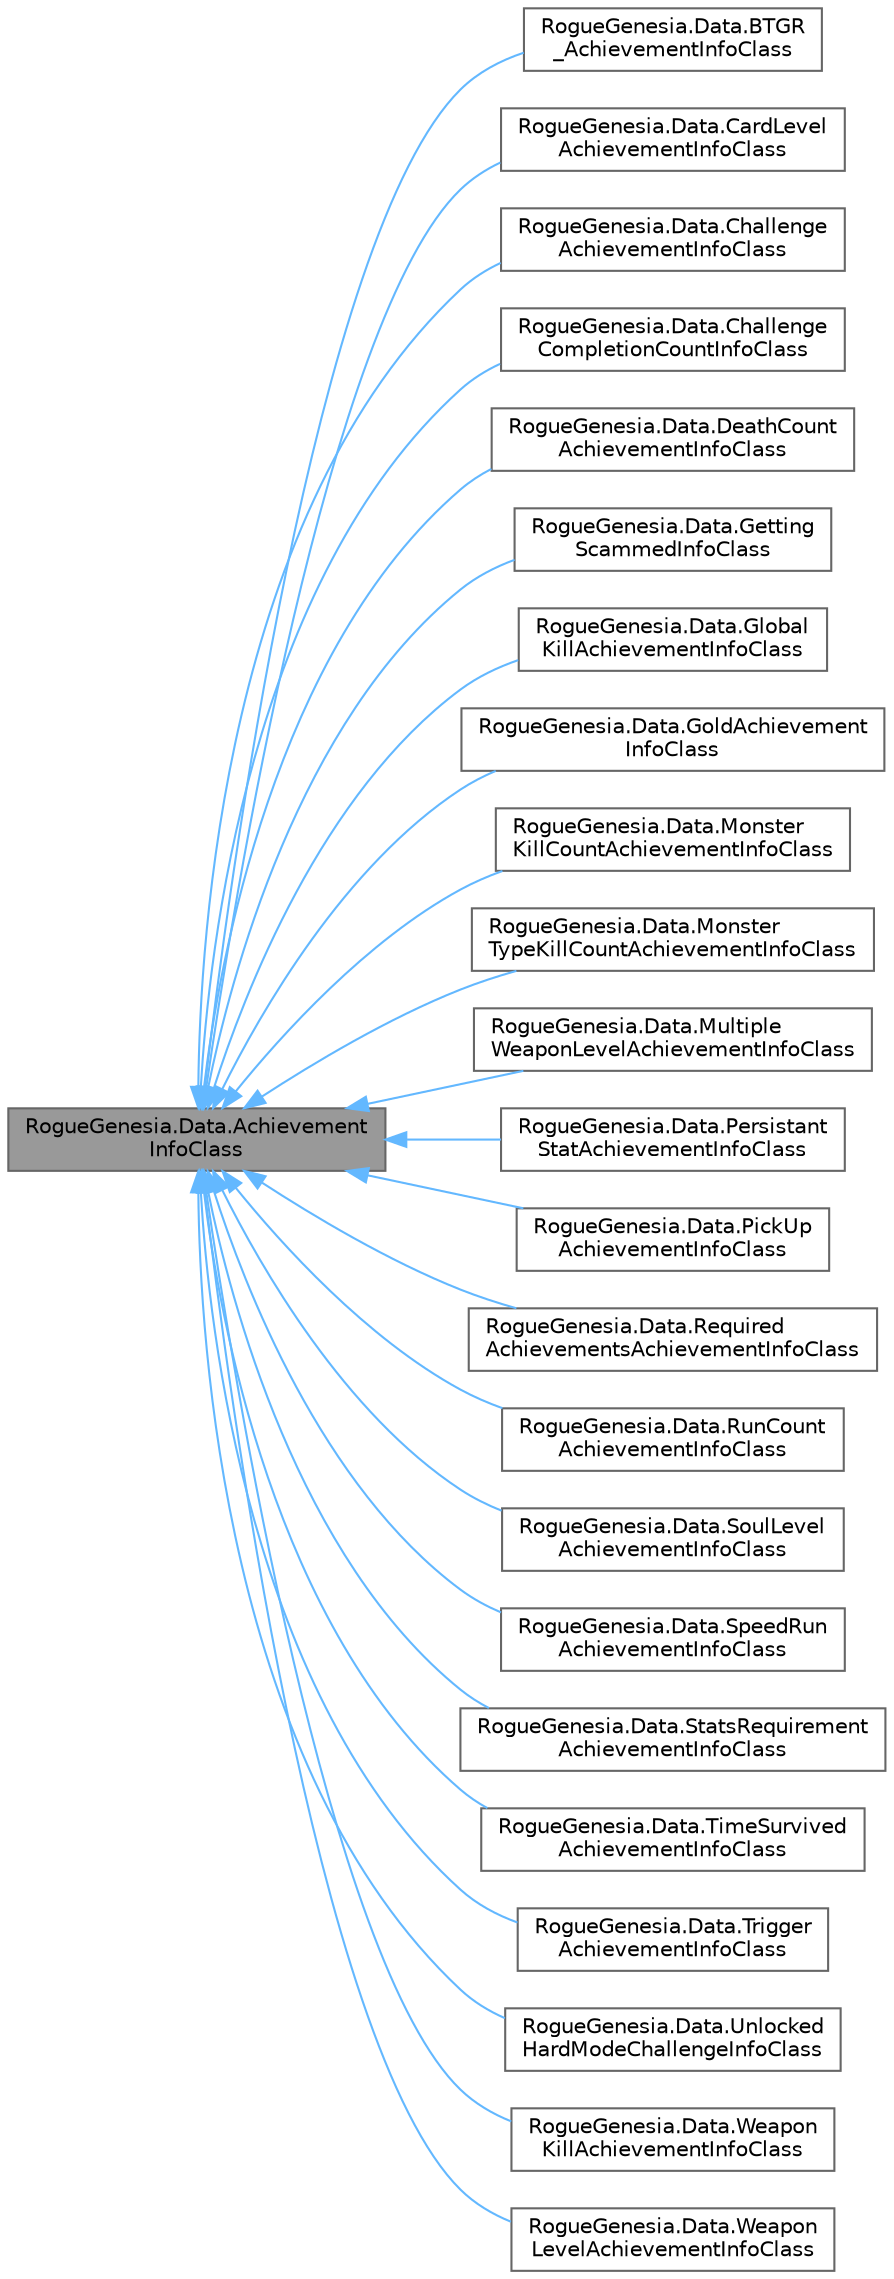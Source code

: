 digraph "RogueGenesia.Data.AchievementInfoClass"
{
 // LATEX_PDF_SIZE
  bgcolor="transparent";
  edge [fontname=Helvetica,fontsize=10,labelfontname=Helvetica,labelfontsize=10];
  node [fontname=Helvetica,fontsize=10,shape=box,height=0.2,width=0.4];
  rankdir="LR";
  Node1 [label="RogueGenesia.Data.Achievement\lInfoClass",height=0.2,width=0.4,color="gray40", fillcolor="grey60", style="filled", fontcolor="black",tooltip=" "];
  Node1 -> Node2 [dir="back",color="steelblue1",style="solid"];
  Node2 [label="RogueGenesia.Data.BTGR\l_AchievementInfoClass",height=0.2,width=0.4,color="gray40", fillcolor="white", style="filled",URL="$class_rogue_genesia_1_1_data_1_1_b_t_g_r___achievement_info_class.html",tooltip=" "];
  Node1 -> Node3 [dir="back",color="steelblue1",style="solid"];
  Node3 [label="RogueGenesia.Data.CardLevel\lAchievementInfoClass",height=0.2,width=0.4,color="gray40", fillcolor="white", style="filled",URL="$class_rogue_genesia_1_1_data_1_1_card_level_achievement_info_class.html",tooltip=" "];
  Node1 -> Node4 [dir="back",color="steelblue1",style="solid"];
  Node4 [label="RogueGenesia.Data.Challenge\lAchievementInfoClass",height=0.2,width=0.4,color="gray40", fillcolor="white", style="filled",URL="$class_rogue_genesia_1_1_data_1_1_challenge_achievement_info_class.html",tooltip=" "];
  Node1 -> Node5 [dir="back",color="steelblue1",style="solid"];
  Node5 [label="RogueGenesia.Data.Challenge\lCompletionCountInfoClass",height=0.2,width=0.4,color="gray40", fillcolor="white", style="filled",URL="$class_rogue_genesia_1_1_data_1_1_challenge_completion_count_info_class.html",tooltip=" "];
  Node1 -> Node6 [dir="back",color="steelblue1",style="solid"];
  Node6 [label="RogueGenesia.Data.DeathCount\lAchievementInfoClass",height=0.2,width=0.4,color="gray40", fillcolor="white", style="filled",URL="$class_rogue_genesia_1_1_data_1_1_death_count_achievement_info_class.html",tooltip=" "];
  Node1 -> Node7 [dir="back",color="steelblue1",style="solid"];
  Node7 [label="RogueGenesia.Data.Getting\lScammedInfoClass",height=0.2,width=0.4,color="gray40", fillcolor="white", style="filled",URL="$class_rogue_genesia_1_1_data_1_1_getting_scammed_info_class.html",tooltip=" "];
  Node1 -> Node8 [dir="back",color="steelblue1",style="solid"];
  Node8 [label="RogueGenesia.Data.Global\lKillAchievementInfoClass",height=0.2,width=0.4,color="gray40", fillcolor="white", style="filled",URL="$class_rogue_genesia_1_1_data_1_1_global_kill_achievement_info_class.html",tooltip=" "];
  Node1 -> Node9 [dir="back",color="steelblue1",style="solid"];
  Node9 [label="RogueGenesia.Data.GoldAchievement\lInfoClass",height=0.2,width=0.4,color="gray40", fillcolor="white", style="filled",URL="$class_rogue_genesia_1_1_data_1_1_gold_achievement_info_class.html",tooltip=" "];
  Node1 -> Node10 [dir="back",color="steelblue1",style="solid"];
  Node10 [label="RogueGenesia.Data.Monster\lKillCountAchievementInfoClass",height=0.2,width=0.4,color="gray40", fillcolor="white", style="filled",URL="$class_rogue_genesia_1_1_data_1_1_monster_kill_count_achievement_info_class.html",tooltip=" "];
  Node1 -> Node11 [dir="back",color="steelblue1",style="solid"];
  Node11 [label="RogueGenesia.Data.Monster\lTypeKillCountAchievementInfoClass",height=0.2,width=0.4,color="gray40", fillcolor="white", style="filled",URL="$class_rogue_genesia_1_1_data_1_1_monster_type_kill_count_achievement_info_class.html",tooltip=" "];
  Node1 -> Node12 [dir="back",color="steelblue1",style="solid"];
  Node12 [label="RogueGenesia.Data.Multiple\lWeaponLevelAchievementInfoClass",height=0.2,width=0.4,color="gray40", fillcolor="white", style="filled",URL="$class_rogue_genesia_1_1_data_1_1_multiple_weapon_level_achievement_info_class.html",tooltip=" "];
  Node1 -> Node13 [dir="back",color="steelblue1",style="solid"];
  Node13 [label="RogueGenesia.Data.Persistant\lStatAchievementInfoClass",height=0.2,width=0.4,color="gray40", fillcolor="white", style="filled",URL="$class_rogue_genesia_1_1_data_1_1_persistant_stat_achievement_info_class.html",tooltip=" "];
  Node1 -> Node14 [dir="back",color="steelblue1",style="solid"];
  Node14 [label="RogueGenesia.Data.PickUp\lAchievementInfoClass",height=0.2,width=0.4,color="gray40", fillcolor="white", style="filled",URL="$class_rogue_genesia_1_1_data_1_1_pick_up_achievement_info_class.html",tooltip=" "];
  Node1 -> Node15 [dir="back",color="steelblue1",style="solid"];
  Node15 [label="RogueGenesia.Data.Required\lAchievementsAchievementInfoClass",height=0.2,width=0.4,color="gray40", fillcolor="white", style="filled",URL="$class_rogue_genesia_1_1_data_1_1_required_achievements_achievement_info_class.html",tooltip=" "];
  Node1 -> Node16 [dir="back",color="steelblue1",style="solid"];
  Node16 [label="RogueGenesia.Data.RunCount\lAchievementInfoClass",height=0.2,width=0.4,color="gray40", fillcolor="white", style="filled",URL="$class_rogue_genesia_1_1_data_1_1_run_count_achievement_info_class.html",tooltip=" "];
  Node1 -> Node17 [dir="back",color="steelblue1",style="solid"];
  Node17 [label="RogueGenesia.Data.SoulLevel\lAchievementInfoClass",height=0.2,width=0.4,color="gray40", fillcolor="white", style="filled",URL="$class_rogue_genesia_1_1_data_1_1_soul_level_achievement_info_class.html",tooltip=" "];
  Node1 -> Node18 [dir="back",color="steelblue1",style="solid"];
  Node18 [label="RogueGenesia.Data.SpeedRun\lAchievementInfoClass",height=0.2,width=0.4,color="gray40", fillcolor="white", style="filled",URL="$class_rogue_genesia_1_1_data_1_1_speed_run_achievement_info_class.html",tooltip=" "];
  Node1 -> Node19 [dir="back",color="steelblue1",style="solid"];
  Node19 [label="RogueGenesia.Data.StatsRequirement\lAchievementInfoClass",height=0.2,width=0.4,color="gray40", fillcolor="white", style="filled",URL="$class_rogue_genesia_1_1_data_1_1_stats_requirement_achievement_info_class.html",tooltip=" "];
  Node1 -> Node20 [dir="back",color="steelblue1",style="solid"];
  Node20 [label="RogueGenesia.Data.TimeSurvived\lAchievementInfoClass",height=0.2,width=0.4,color="gray40", fillcolor="white", style="filled",URL="$class_rogue_genesia_1_1_data_1_1_time_survived_achievement_info_class.html",tooltip=" "];
  Node1 -> Node21 [dir="back",color="steelblue1",style="solid"];
  Node21 [label="RogueGenesia.Data.Trigger\lAchievementInfoClass",height=0.2,width=0.4,color="gray40", fillcolor="white", style="filled",URL="$class_rogue_genesia_1_1_data_1_1_trigger_achievement_info_class.html",tooltip=" "];
  Node1 -> Node22 [dir="back",color="steelblue1",style="solid"];
  Node22 [label="RogueGenesia.Data.Unlocked\lHardModeChallengeInfoClass",height=0.2,width=0.4,color="gray40", fillcolor="white", style="filled",URL="$class_rogue_genesia_1_1_data_1_1_unlocked_hard_mode_challenge_info_class.html",tooltip=" "];
  Node1 -> Node23 [dir="back",color="steelblue1",style="solid"];
  Node23 [label="RogueGenesia.Data.Weapon\lKillAchievementInfoClass",height=0.2,width=0.4,color="gray40", fillcolor="white", style="filled",URL="$class_rogue_genesia_1_1_data_1_1_weapon_kill_achievement_info_class.html",tooltip=" "];
  Node1 -> Node24 [dir="back",color="steelblue1",style="solid"];
  Node24 [label="RogueGenesia.Data.Weapon\lLevelAchievementInfoClass",height=0.2,width=0.4,color="gray40", fillcolor="white", style="filled",URL="$class_rogue_genesia_1_1_data_1_1_weapon_level_achievement_info_class.html",tooltip=" "];
}
